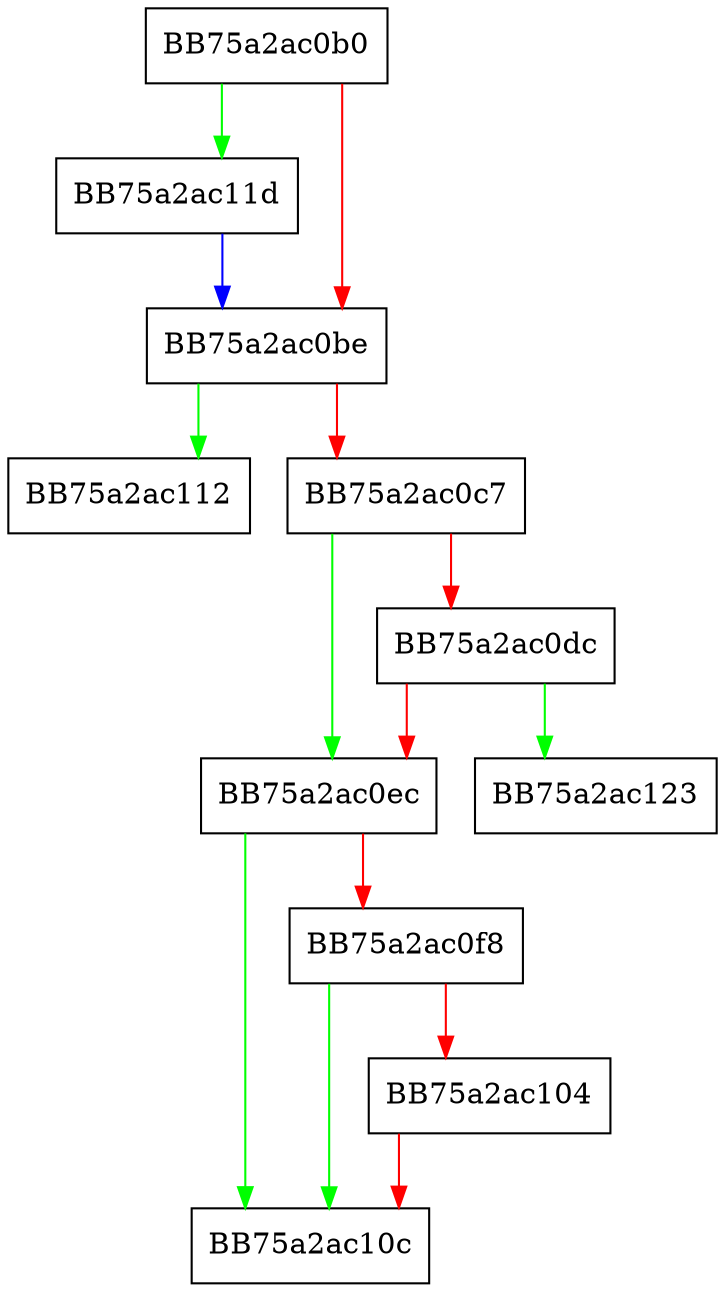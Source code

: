 digraph add_common_properties {
  node [shape="box"];
  graph [splines=ortho];
  BB75a2ac0b0 -> BB75a2ac11d [color="green"];
  BB75a2ac0b0 -> BB75a2ac0be [color="red"];
  BB75a2ac0be -> BB75a2ac112 [color="green"];
  BB75a2ac0be -> BB75a2ac0c7 [color="red"];
  BB75a2ac0c7 -> BB75a2ac0ec [color="green"];
  BB75a2ac0c7 -> BB75a2ac0dc [color="red"];
  BB75a2ac0dc -> BB75a2ac123 [color="green"];
  BB75a2ac0dc -> BB75a2ac0ec [color="red"];
  BB75a2ac0ec -> BB75a2ac10c [color="green"];
  BB75a2ac0ec -> BB75a2ac0f8 [color="red"];
  BB75a2ac0f8 -> BB75a2ac10c [color="green"];
  BB75a2ac0f8 -> BB75a2ac104 [color="red"];
  BB75a2ac104 -> BB75a2ac10c [color="red"];
  BB75a2ac11d -> BB75a2ac0be [color="blue"];
}